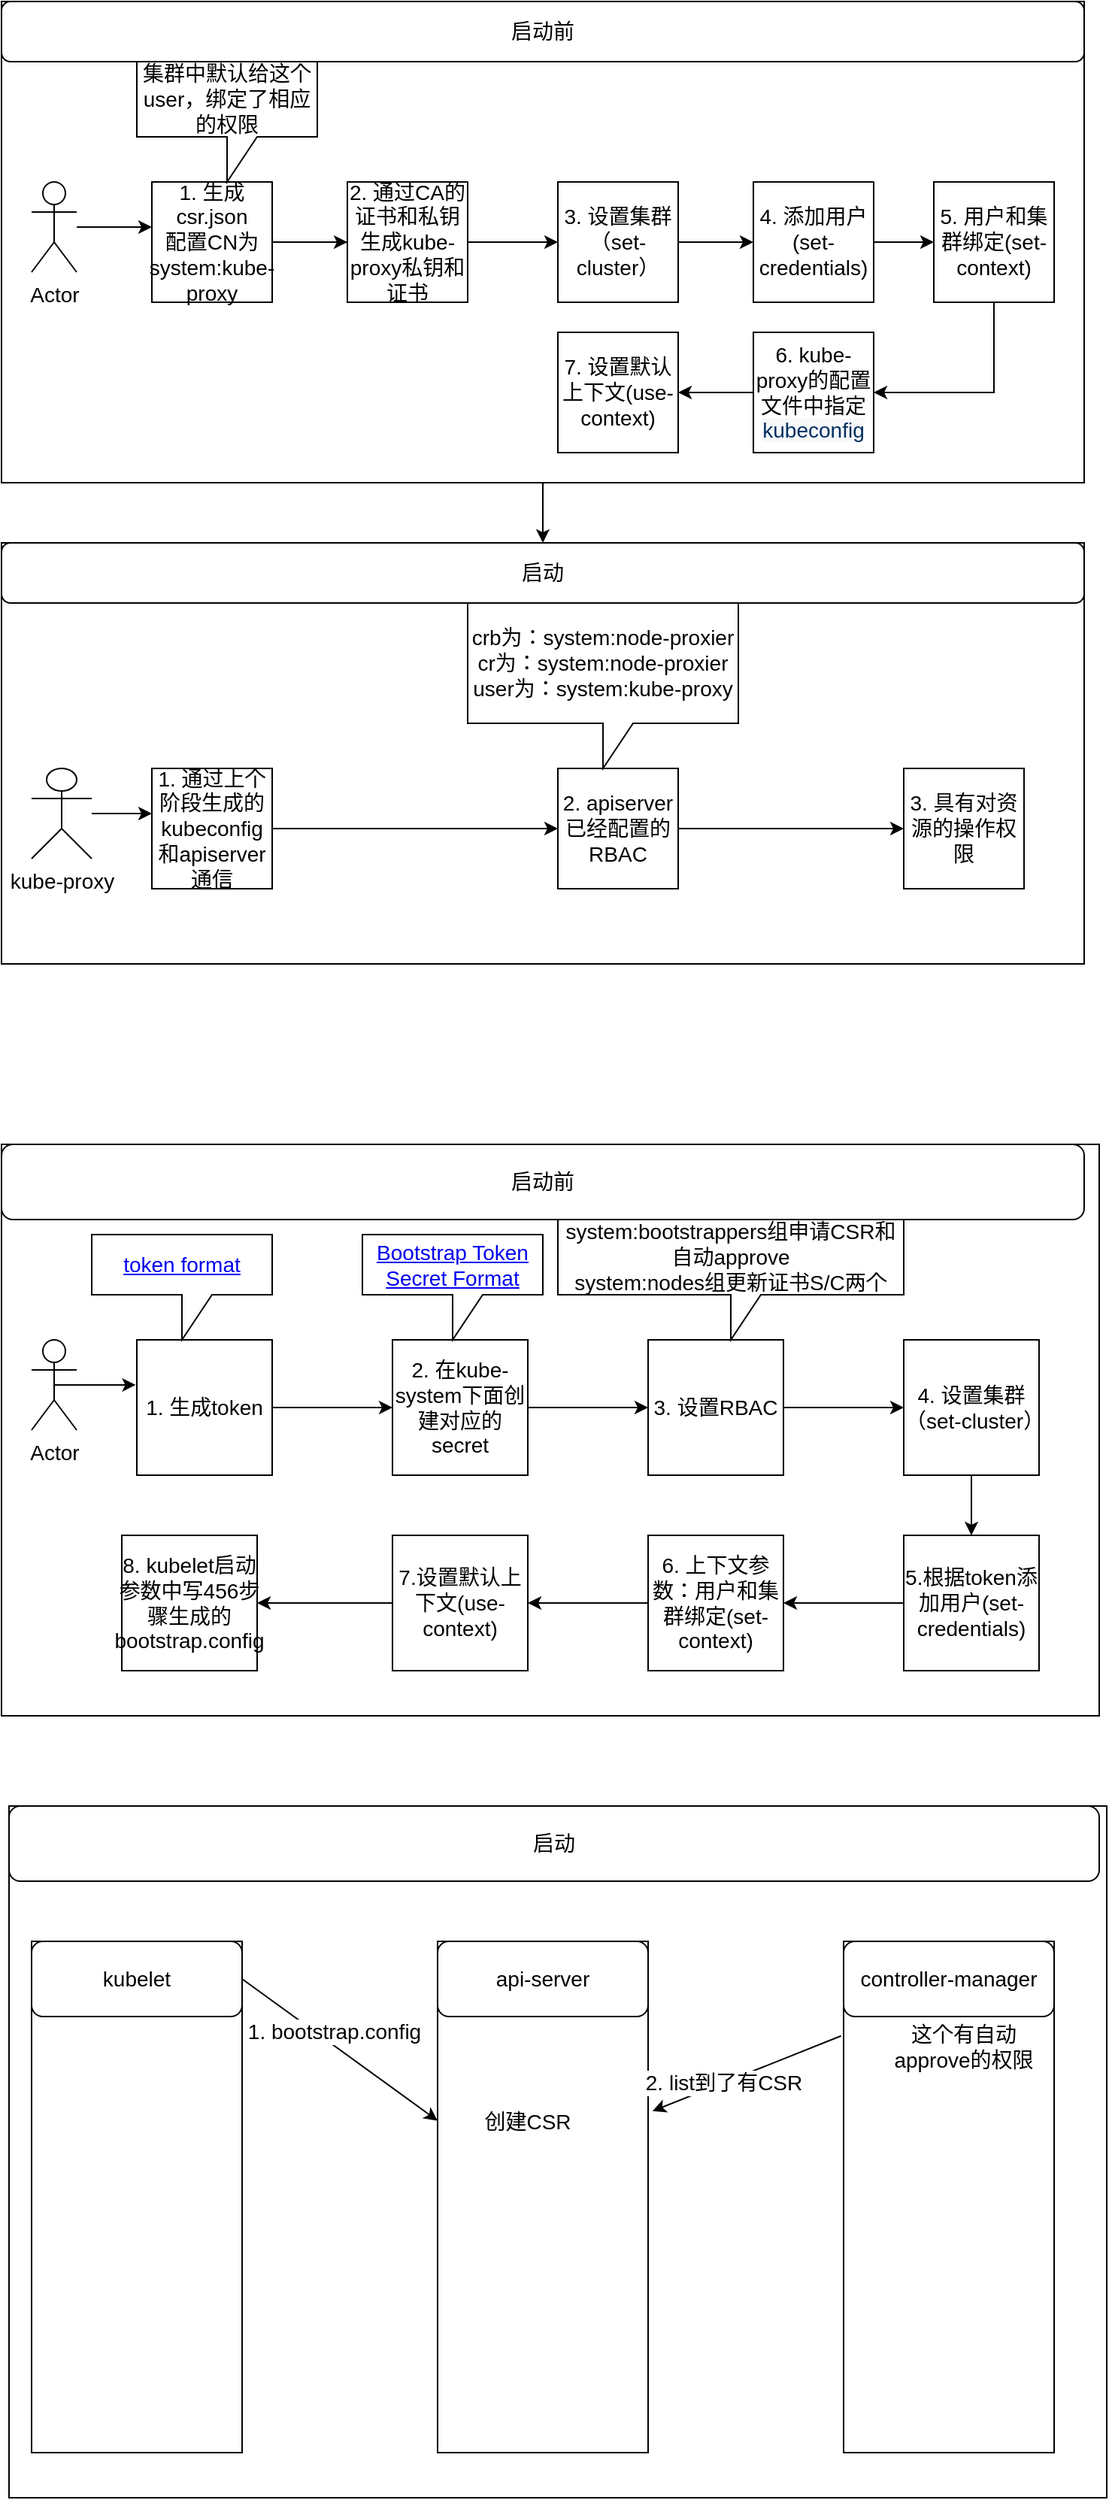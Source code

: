 <mxfile version="12.4.3" type="github" pages="1">
  <diagram id="YDSZ40Oa2ds1ZQn46RLf" name="第 1 页">
    <mxGraphModel dx="1005" dy="638" grid="1" gridSize="10" guides="1" tooltips="1" connect="1" arrows="1" fold="1" page="1" pageScale="1" pageWidth="827" pageHeight="1169" math="0" shadow="0">
      <root>
        <mxCell id="0"/>
        <mxCell id="1" parent="0"/>
        <mxCell id="UKzFMY9ASAY2GWc8jaDQ-19" value="" style="edgeStyle=orthogonalEdgeStyle;rounded=0;orthogonalLoop=1;jettySize=auto;html=1;fontSize=14;" edge="1" parent="1" source="UKzFMY9ASAY2GWc8jaDQ-1" target="UKzFMY9ASAY2GWc8jaDQ-18">
          <mxGeometry relative="1" as="geometry"/>
        </mxCell>
        <mxCell id="UKzFMY9ASAY2GWc8jaDQ-1" value="" style="rounded=0;whiteSpace=wrap;html=1;fontSize=14;" vertex="1" parent="1">
          <mxGeometry x="50" y="120" width="720" height="320" as="geometry"/>
        </mxCell>
        <mxCell id="UKzFMY9ASAY2GWc8jaDQ-18" value="" style="rounded=0;whiteSpace=wrap;html=1;fontSize=14;" vertex="1" parent="1">
          <mxGeometry x="50" y="480" width="720" height="280" as="geometry"/>
        </mxCell>
        <mxCell id="UKzFMY9ASAY2GWc8jaDQ-2" value="启动前" style="rounded=1;whiteSpace=wrap;html=1;fontSize=14;" vertex="1" parent="1">
          <mxGeometry x="50" y="120" width="720" height="40" as="geometry"/>
        </mxCell>
        <mxCell id="UKzFMY9ASAY2GWc8jaDQ-5" value="" style="edgeStyle=orthogonalEdgeStyle;rounded=0;orthogonalLoop=1;jettySize=auto;html=1;fontSize=14;" edge="1" parent="1" source="UKzFMY9ASAY2GWc8jaDQ-3">
          <mxGeometry relative="1" as="geometry">
            <mxPoint x="150" y="270" as="targetPoint"/>
            <Array as="points">
              <mxPoint x="120" y="270"/>
              <mxPoint x="120" y="270"/>
            </Array>
          </mxGeometry>
        </mxCell>
        <mxCell id="UKzFMY9ASAY2GWc8jaDQ-3" value="Actor" style="shape=umlActor;verticalLabelPosition=bottom;labelBackgroundColor=#ffffff;verticalAlign=top;html=1;outlineConnect=0;fontSize=14;" vertex="1" parent="1">
          <mxGeometry x="70" y="240" width="30" height="60" as="geometry"/>
        </mxCell>
        <mxCell id="UKzFMY9ASAY2GWc8jaDQ-6" value="1. 生成csr.json&lt;br style=&quot;font-size: 14px&quot;&gt;配置CN为system:kube-proxy" style="whiteSpace=wrap;html=1;aspect=fixed;fontSize=14;" vertex="1" parent="1">
          <mxGeometry x="150" y="240" width="80" height="80" as="geometry"/>
        </mxCell>
        <mxCell id="UKzFMY9ASAY2GWc8jaDQ-10" value="" style="edgeStyle=orthogonalEdgeStyle;rounded=0;orthogonalLoop=1;jettySize=auto;html=1;fontSize=14;" edge="1" parent="1" target="UKzFMY9ASAY2GWc8jaDQ-9">
          <mxGeometry relative="1" as="geometry">
            <mxPoint x="340" y="280" as="sourcePoint"/>
            <Array as="points">
              <mxPoint x="230" y="280"/>
              <mxPoint x="230" y="280"/>
            </Array>
          </mxGeometry>
        </mxCell>
        <mxCell id="UKzFMY9ASAY2GWc8jaDQ-12" value="" style="edgeStyle=orthogonalEdgeStyle;rounded=0;orthogonalLoop=1;jettySize=auto;html=1;fontSize=14;" edge="1" parent="1" source="UKzFMY9ASAY2GWc8jaDQ-9" target="UKzFMY9ASAY2GWc8jaDQ-11">
          <mxGeometry relative="1" as="geometry"/>
        </mxCell>
        <mxCell id="UKzFMY9ASAY2GWc8jaDQ-9" value="2. 通过CA的证书和私钥生成kube-proxy私钥和证书" style="whiteSpace=wrap;html=1;aspect=fixed;fontSize=14;" vertex="1" parent="1">
          <mxGeometry x="280" y="240" width="80" height="80" as="geometry"/>
        </mxCell>
        <mxCell id="UKzFMY9ASAY2GWc8jaDQ-14" value="" style="edgeStyle=orthogonalEdgeStyle;rounded=0;orthogonalLoop=1;jettySize=auto;html=1;fontSize=14;" edge="1" parent="1" source="UKzFMY9ASAY2GWc8jaDQ-11" target="UKzFMY9ASAY2GWc8jaDQ-13">
          <mxGeometry relative="1" as="geometry"/>
        </mxCell>
        <mxCell id="UKzFMY9ASAY2GWc8jaDQ-11" value="3.&amp;nbsp;设置集群（set-cluster）" style="whiteSpace=wrap;html=1;aspect=fixed;fontSize=14;" vertex="1" parent="1">
          <mxGeometry x="420" y="240" width="80" height="80" as="geometry"/>
        </mxCell>
        <mxCell id="UKzFMY9ASAY2GWc8jaDQ-17" value="" style="edgeStyle=orthogonalEdgeStyle;rounded=0;orthogonalLoop=1;jettySize=auto;html=1;fontSize=14;" edge="1" parent="1" source="UKzFMY9ASAY2GWc8jaDQ-13" target="UKzFMY9ASAY2GWc8jaDQ-16">
          <mxGeometry relative="1" as="geometry"/>
        </mxCell>
        <mxCell id="UKzFMY9ASAY2GWc8jaDQ-13" value="4.&amp;nbsp;添加用户(set-credentials)" style="whiteSpace=wrap;html=1;aspect=fixed;fontSize=14;" vertex="1" parent="1">
          <mxGeometry x="550" y="240" width="80" height="80" as="geometry"/>
        </mxCell>
        <mxCell id="UKzFMY9ASAY2GWc8jaDQ-23" value="" style="edgeStyle=orthogonalEdgeStyle;rounded=0;orthogonalLoop=1;jettySize=auto;html=1;fontSize=14;" edge="1" parent="1" source="UKzFMY9ASAY2GWc8jaDQ-16" target="UKzFMY9ASAY2GWc8jaDQ-22">
          <mxGeometry relative="1" as="geometry">
            <Array as="points">
              <mxPoint x="710" y="380"/>
            </Array>
          </mxGeometry>
        </mxCell>
        <mxCell id="UKzFMY9ASAY2GWc8jaDQ-16" value="5.&amp;nbsp;用户和集群绑定(set-context)" style="whiteSpace=wrap;html=1;aspect=fixed;fontSize=14;" vertex="1" parent="1">
          <mxGeometry x="670" y="240" width="80" height="80" as="geometry"/>
        </mxCell>
        <mxCell id="UKzFMY9ASAY2GWc8jaDQ-61" value="" style="edgeStyle=orthogonalEdgeStyle;rounded=0;orthogonalLoop=1;jettySize=auto;html=1;fontSize=14;" edge="1" parent="1" source="UKzFMY9ASAY2GWc8jaDQ-22" target="UKzFMY9ASAY2GWc8jaDQ-60">
          <mxGeometry relative="1" as="geometry"/>
        </mxCell>
        <mxCell id="UKzFMY9ASAY2GWc8jaDQ-22" value="6. kube-proxy的配置文件中指定&lt;span style=&quot;color: rgb(3 , 47 , 98) ; background-color: rgb(246 , 248 , 250) ; font-size: 14px&quot;&gt;kubeconfig&lt;/span&gt;" style="whiteSpace=wrap;html=1;aspect=fixed;fontSize=14;" vertex="1" parent="1">
          <mxGeometry x="550" y="340" width="80" height="80" as="geometry"/>
        </mxCell>
        <mxCell id="UKzFMY9ASAY2GWc8jaDQ-60" value="7.&amp;nbsp;设置默认上下文(use-context)" style="whiteSpace=wrap;html=1;aspect=fixed;fontSize=14;" vertex="1" parent="1">
          <mxGeometry x="420" y="340" width="80" height="80" as="geometry"/>
        </mxCell>
        <mxCell id="UKzFMY9ASAY2GWc8jaDQ-20" value="启动" style="rounded=1;whiteSpace=wrap;html=1;fontSize=14;" vertex="1" parent="1">
          <mxGeometry x="50" y="480" width="720" height="40" as="geometry"/>
        </mxCell>
        <mxCell id="UKzFMY9ASAY2GWc8jaDQ-21" value="集群中默认给这个user，绑定了相应的权限" style="shape=callout;whiteSpace=wrap;html=1;perimeter=calloutPerimeter;fontSize=14;" vertex="1" parent="1">
          <mxGeometry x="140" y="160" width="120" height="80" as="geometry"/>
        </mxCell>
        <mxCell id="UKzFMY9ASAY2GWc8jaDQ-30" style="edgeStyle=orthogonalEdgeStyle;rounded=0;orthogonalLoop=1;jettySize=auto;html=1;entryX=0;entryY=0.375;entryDx=0;entryDy=0;entryPerimeter=0;fontSize=14;" edge="1" parent="1" source="UKzFMY9ASAY2GWc8jaDQ-24" target="UKzFMY9ASAY2GWc8jaDQ-25">
          <mxGeometry relative="1" as="geometry"/>
        </mxCell>
        <mxCell id="UKzFMY9ASAY2GWc8jaDQ-24" value="kube-proxy" style="shape=umlActor;verticalLabelPosition=bottom;labelBackgroundColor=#ffffff;verticalAlign=top;html=1;outlineConnect=0;fontSize=14;" vertex="1" parent="1">
          <mxGeometry x="70" y="630" width="40" height="60" as="geometry"/>
        </mxCell>
        <mxCell id="UKzFMY9ASAY2GWc8jaDQ-33" value="" style="edgeStyle=orthogonalEdgeStyle;rounded=0;orthogonalLoop=1;jettySize=auto;html=1;fontSize=14;" edge="1" parent="1" source="UKzFMY9ASAY2GWc8jaDQ-25" target="UKzFMY9ASAY2GWc8jaDQ-32">
          <mxGeometry relative="1" as="geometry"/>
        </mxCell>
        <mxCell id="UKzFMY9ASAY2GWc8jaDQ-25" value="1. 通过上个阶段生成的kubeconfig和apiserver通信" style="whiteSpace=wrap;html=1;aspect=fixed;fontSize=14;" vertex="1" parent="1">
          <mxGeometry x="150" y="630" width="80" height="80" as="geometry"/>
        </mxCell>
        <mxCell id="UKzFMY9ASAY2GWc8jaDQ-37" value="" style="edgeStyle=orthogonalEdgeStyle;rounded=0;orthogonalLoop=1;jettySize=auto;html=1;fontSize=14;" edge="1" parent="1" source="UKzFMY9ASAY2GWc8jaDQ-32" target="UKzFMY9ASAY2GWc8jaDQ-36">
          <mxGeometry relative="1" as="geometry"/>
        </mxCell>
        <mxCell id="UKzFMY9ASAY2GWc8jaDQ-32" value="2. apiserver已经配置的RBAC" style="whiteSpace=wrap;html=1;aspect=fixed;fontSize=14;" vertex="1" parent="1">
          <mxGeometry x="420" y="630" width="80" height="80" as="geometry"/>
        </mxCell>
        <mxCell id="UKzFMY9ASAY2GWc8jaDQ-36" value="3. 具有对资源的操作权限" style="whiteSpace=wrap;html=1;aspect=fixed;fontSize=14;" vertex="1" parent="1">
          <mxGeometry x="650" y="630" width="80" height="80" as="geometry"/>
        </mxCell>
        <mxCell id="UKzFMY9ASAY2GWc8jaDQ-34" value="crb为：system:node-proxier&lt;br style=&quot;font-size: 14px;&quot;&gt;cr为：system:node-proxier&lt;br style=&quot;font-size: 14px;&quot;&gt;user为：system:kube-proxy" style="shape=callout;whiteSpace=wrap;html=1;perimeter=calloutPerimeter;fontSize=14;" vertex="1" parent="1">
          <mxGeometry x="360" y="520" width="180" height="110" as="geometry"/>
        </mxCell>
        <mxCell id="UKzFMY9ASAY2GWc8jaDQ-38" value="" style="rounded=0;whiteSpace=wrap;html=1;fontSize=14;" vertex="1" parent="1">
          <mxGeometry x="50" y="880" width="730" height="380" as="geometry"/>
        </mxCell>
        <mxCell id="UKzFMY9ASAY2GWc8jaDQ-40" value="" style="rounded=0;whiteSpace=wrap;html=1;fontSize=14;" vertex="1" parent="1">
          <mxGeometry x="55" y="1320" width="730" height="460" as="geometry"/>
        </mxCell>
        <mxCell id="UKzFMY9ASAY2GWc8jaDQ-39" value="启动前" style="rounded=1;whiteSpace=wrap;html=1;fontSize=14;" vertex="1" parent="1">
          <mxGeometry x="50" y="880" width="720" height="50" as="geometry"/>
        </mxCell>
        <mxCell id="UKzFMY9ASAY2GWc8jaDQ-44" style="edgeStyle=orthogonalEdgeStyle;rounded=0;orthogonalLoop=1;jettySize=auto;html=1;exitX=0.5;exitY=0.5;exitDx=0;exitDy=0;exitPerimeter=0;entryX=-0.008;entryY=0.333;entryDx=0;entryDy=0;entryPerimeter=0;fontSize=14;" edge="1" parent="1" source="UKzFMY9ASAY2GWc8jaDQ-42" target="UKzFMY9ASAY2GWc8jaDQ-43">
          <mxGeometry relative="1" as="geometry"/>
        </mxCell>
        <mxCell id="UKzFMY9ASAY2GWc8jaDQ-42" value="Actor" style="shape=umlActor;verticalLabelPosition=bottom;labelBackgroundColor=#ffffff;verticalAlign=top;html=1;outlineConnect=0;fontSize=14;" vertex="1" parent="1">
          <mxGeometry x="70" y="1010" width="30" height="60" as="geometry"/>
        </mxCell>
        <mxCell id="UKzFMY9ASAY2GWc8jaDQ-47" value="" style="edgeStyle=orthogonalEdgeStyle;rounded=0;orthogonalLoop=1;jettySize=auto;html=1;fontSize=14;" edge="1" parent="1" source="UKzFMY9ASAY2GWc8jaDQ-43" target="UKzFMY9ASAY2GWc8jaDQ-46">
          <mxGeometry relative="1" as="geometry"/>
        </mxCell>
        <mxCell id="UKzFMY9ASAY2GWc8jaDQ-43" value="1. 生成token" style="rounded=0;whiteSpace=wrap;html=1;fontSize=14;" vertex="1" parent="1">
          <mxGeometry x="140" y="1010" width="90" height="90" as="geometry"/>
        </mxCell>
        <mxCell id="UKzFMY9ASAY2GWc8jaDQ-50" value="" style="edgeStyle=orthogonalEdgeStyle;rounded=0;orthogonalLoop=1;jettySize=auto;html=1;fontSize=14;" edge="1" parent="1" source="UKzFMY9ASAY2GWc8jaDQ-46" target="UKzFMY9ASAY2GWc8jaDQ-49">
          <mxGeometry relative="1" as="geometry"/>
        </mxCell>
        <mxCell id="UKzFMY9ASAY2GWc8jaDQ-46" value="2. 在kube-system下面创建对应的secret" style="rounded=0;whiteSpace=wrap;html=1;fontSize=14;" vertex="1" parent="1">
          <mxGeometry x="310" y="1010" width="90" height="90" as="geometry"/>
        </mxCell>
        <mxCell id="UKzFMY9ASAY2GWc8jaDQ-53" value="" style="edgeStyle=orthogonalEdgeStyle;rounded=0;orthogonalLoop=1;jettySize=auto;html=1;fontSize=14;" edge="1" parent="1" source="UKzFMY9ASAY2GWc8jaDQ-49" target="UKzFMY9ASAY2GWc8jaDQ-52">
          <mxGeometry relative="1" as="geometry"/>
        </mxCell>
        <mxCell id="UKzFMY9ASAY2GWc8jaDQ-49" value="3. 设置RBAC" style="rounded=0;whiteSpace=wrap;html=1;fontSize=14;" vertex="1" parent="1">
          <mxGeometry x="480" y="1010" width="90" height="90" as="geometry"/>
        </mxCell>
        <mxCell id="UKzFMY9ASAY2GWc8jaDQ-55" value="" style="edgeStyle=orthogonalEdgeStyle;rounded=0;orthogonalLoop=1;jettySize=auto;html=1;fontSize=14;" edge="1" parent="1" source="UKzFMY9ASAY2GWc8jaDQ-52" target="UKzFMY9ASAY2GWc8jaDQ-54">
          <mxGeometry relative="1" as="geometry"/>
        </mxCell>
        <mxCell id="UKzFMY9ASAY2GWc8jaDQ-52" value="4.&amp;nbsp;设置集群（set-cluster）" style="rounded=0;whiteSpace=wrap;html=1;fontSize=14;" vertex="1" parent="1">
          <mxGeometry x="650" y="1010" width="90" height="90" as="geometry"/>
        </mxCell>
        <mxCell id="UKzFMY9ASAY2GWc8jaDQ-57" value="" style="edgeStyle=orthogonalEdgeStyle;rounded=0;orthogonalLoop=1;jettySize=auto;html=1;fontSize=14;" edge="1" parent="1" source="UKzFMY9ASAY2GWc8jaDQ-54" target="UKzFMY9ASAY2GWc8jaDQ-56">
          <mxGeometry relative="1" as="geometry"/>
        </mxCell>
        <mxCell id="UKzFMY9ASAY2GWc8jaDQ-54" value="5.根据token添加用户(set-credentials)" style="rounded=0;whiteSpace=wrap;html=1;fontSize=14;" vertex="1" parent="1">
          <mxGeometry x="650" y="1140" width="90" height="90" as="geometry"/>
        </mxCell>
        <mxCell id="UKzFMY9ASAY2GWc8jaDQ-59" value="" style="edgeStyle=orthogonalEdgeStyle;rounded=0;orthogonalLoop=1;jettySize=auto;html=1;fontSize=14;" edge="1" parent="1" source="UKzFMY9ASAY2GWc8jaDQ-56" target="UKzFMY9ASAY2GWc8jaDQ-58">
          <mxGeometry relative="1" as="geometry"/>
        </mxCell>
        <mxCell id="UKzFMY9ASAY2GWc8jaDQ-56" value="6.&amp;nbsp;上下文参数：用户和集群绑定(set-context)" style="rounded=0;whiteSpace=wrap;html=1;fontSize=14;" vertex="1" parent="1">
          <mxGeometry x="480" y="1140" width="90" height="90" as="geometry"/>
        </mxCell>
        <mxCell id="UKzFMY9ASAY2GWc8jaDQ-68" value="" style="edgeStyle=orthogonalEdgeStyle;rounded=0;orthogonalLoop=1;jettySize=auto;html=1;fontSize=14;" edge="1" parent="1" source="UKzFMY9ASAY2GWc8jaDQ-58" target="UKzFMY9ASAY2GWc8jaDQ-67">
          <mxGeometry relative="1" as="geometry"/>
        </mxCell>
        <mxCell id="UKzFMY9ASAY2GWc8jaDQ-58" value="7.设置默认上下文(use-context)" style="rounded=0;whiteSpace=wrap;html=1;fontSize=14;" vertex="1" parent="1">
          <mxGeometry x="310" y="1140" width="90" height="90" as="geometry"/>
        </mxCell>
        <mxCell id="UKzFMY9ASAY2GWc8jaDQ-67" value="8. kubelet启动参数中写456步骤生成的bootstrap.config" style="rounded=0;whiteSpace=wrap;html=1;fontSize=14;" vertex="1" parent="1">
          <mxGeometry x="130" y="1140" width="90" height="90" as="geometry"/>
        </mxCell>
        <mxCell id="UKzFMY9ASAY2GWc8jaDQ-45" value="&lt;a href=&quot;https://kubernetes.io/docs/reference/access-authn-authz/bootstrap-tokens/#token-format&quot;&gt;token format&lt;/a&gt;" style="shape=callout;whiteSpace=wrap;html=1;perimeter=calloutPerimeter;fontSize=14;" vertex="1" parent="1">
          <mxGeometry x="110" y="940" width="120" height="70" as="geometry"/>
        </mxCell>
        <mxCell id="UKzFMY9ASAY2GWc8jaDQ-48" value="&lt;a href=&quot;https://kubernetes.io/docs/reference/access-authn-authz/bootstrap-tokens/#bootstrap-token-secret-format&quot;&gt;Bootstrap Token Secret Format&lt;/a&gt;" style="shape=callout;whiteSpace=wrap;html=1;perimeter=calloutPerimeter;fontSize=14;" vertex="1" parent="1">
          <mxGeometry x="290" y="940" width="120" height="70" as="geometry"/>
        </mxCell>
        <mxCell id="UKzFMY9ASAY2GWc8jaDQ-51" value="&lt;div&gt;system:bootstrappers组申请CSR和自动approve&lt;/div&gt;&lt;div&gt;system:nodes组更新证书S/C两个&lt;/div&gt;" style="shape=callout;whiteSpace=wrap;html=1;perimeter=calloutPerimeter;fontSize=14;" vertex="1" parent="1">
          <mxGeometry x="420" y="930" width="230" height="80" as="geometry"/>
        </mxCell>
        <mxCell id="UKzFMY9ASAY2GWc8jaDQ-62" value="启动" style="rounded=1;whiteSpace=wrap;html=1;fontSize=14;" vertex="1" parent="1">
          <mxGeometry x="55" y="1320" width="725" height="50" as="geometry"/>
        </mxCell>
        <mxCell id="UKzFMY9ASAY2GWc8jaDQ-69" value="" style="rounded=0;whiteSpace=wrap;html=1;fontSize=14;" vertex="1" parent="1">
          <mxGeometry x="70" y="1410" width="140" height="340" as="geometry"/>
        </mxCell>
        <mxCell id="UKzFMY9ASAY2GWc8jaDQ-70" value="" style="rounded=0;whiteSpace=wrap;html=1;fontSize=14;" vertex="1" parent="1">
          <mxGeometry x="340" y="1410" width="140" height="340" as="geometry"/>
        </mxCell>
        <mxCell id="UKzFMY9ASAY2GWc8jaDQ-71" value="" style="rounded=0;whiteSpace=wrap;html=1;fontSize=14;" vertex="1" parent="1">
          <mxGeometry x="610" y="1410" width="140" height="340" as="geometry"/>
        </mxCell>
        <mxCell id="UKzFMY9ASAY2GWc8jaDQ-72" value="kubelet" style="rounded=1;whiteSpace=wrap;html=1;fontSize=14;" vertex="1" parent="1">
          <mxGeometry x="70" y="1410" width="140" height="50" as="geometry"/>
        </mxCell>
        <mxCell id="UKzFMY9ASAY2GWc8jaDQ-73" value="api-server" style="rounded=1;whiteSpace=wrap;html=1;fontSize=14;" vertex="1" parent="1">
          <mxGeometry x="340" y="1410" width="140" height="50" as="geometry"/>
        </mxCell>
        <mxCell id="UKzFMY9ASAY2GWc8jaDQ-74" value="controller-manager" style="rounded=1;whiteSpace=wrap;html=1;fontSize=14;" vertex="1" parent="1">
          <mxGeometry x="610" y="1410" width="140" height="50" as="geometry"/>
        </mxCell>
        <mxCell id="UKzFMY9ASAY2GWc8jaDQ-76" value="" style="endArrow=classic;html=1;fontSize=14;exitX=1;exitY=0.5;exitDx=0;exitDy=0;" edge="1" parent="1" source="UKzFMY9ASAY2GWc8jaDQ-72" target="UKzFMY9ASAY2GWc8jaDQ-70">
          <mxGeometry width="50" height="50" relative="1" as="geometry">
            <mxPoint x="240" y="1510" as="sourcePoint"/>
            <mxPoint x="290" y="1460" as="targetPoint"/>
          </mxGeometry>
        </mxCell>
        <mxCell id="UKzFMY9ASAY2GWc8jaDQ-77" value="1. bootstrap.config" style="text;html=1;align=center;verticalAlign=middle;resizable=0;points=[];;labelBackgroundColor=#ffffff;fontSize=14;" vertex="1" connectable="0" parent="UKzFMY9ASAY2GWc8jaDQ-76">
          <mxGeometry x="-0.399" y="-3" relative="1" as="geometry">
            <mxPoint x="22.75" y="4.29" as="offset"/>
          </mxGeometry>
        </mxCell>
        <mxCell id="UKzFMY9ASAY2GWc8jaDQ-78" value="创建CSR" style="text;html=1;strokeColor=none;fillColor=none;align=center;verticalAlign=middle;whiteSpace=wrap;rounded=0;fontSize=14;" vertex="1" parent="1">
          <mxGeometry x="360" y="1520" width="80" height="20" as="geometry"/>
        </mxCell>
        <mxCell id="UKzFMY9ASAY2GWc8jaDQ-80" value="" style="endArrow=classic;html=1;fontSize=14;entryX=1.021;entryY=0.332;entryDx=0;entryDy=0;entryPerimeter=0;exitX=-0.012;exitY=0.185;exitDx=0;exitDy=0;exitPerimeter=0;" edge="1" parent="1" source="UKzFMY9ASAY2GWc8jaDQ-71" target="UKzFMY9ASAY2GWc8jaDQ-70">
          <mxGeometry width="50" height="50" relative="1" as="geometry">
            <mxPoint x="500" y="1560" as="sourcePoint"/>
            <mxPoint x="550" y="1510" as="targetPoint"/>
          </mxGeometry>
        </mxCell>
        <mxCell id="UKzFMY9ASAY2GWc8jaDQ-81" value="2. list到了有CSR" style="text;html=1;align=center;verticalAlign=middle;resizable=0;points=[];;labelBackgroundColor=#ffffff;fontSize=14;" vertex="1" connectable="0" parent="UKzFMY9ASAY2GWc8jaDQ-80">
          <mxGeometry x="0.253" y="-1" relative="1" as="geometry">
            <mxPoint as="offset"/>
          </mxGeometry>
        </mxCell>
        <mxCell id="UKzFMY9ASAY2GWc8jaDQ-82" value="这个有自动approve的权限" style="text;html=1;strokeColor=none;fillColor=none;align=center;verticalAlign=middle;whiteSpace=wrap;rounded=0;fontSize=14;" vertex="1" parent="1">
          <mxGeometry x="630" y="1470" width="120" height="20" as="geometry"/>
        </mxCell>
      </root>
    </mxGraphModel>
  </diagram>
</mxfile>
